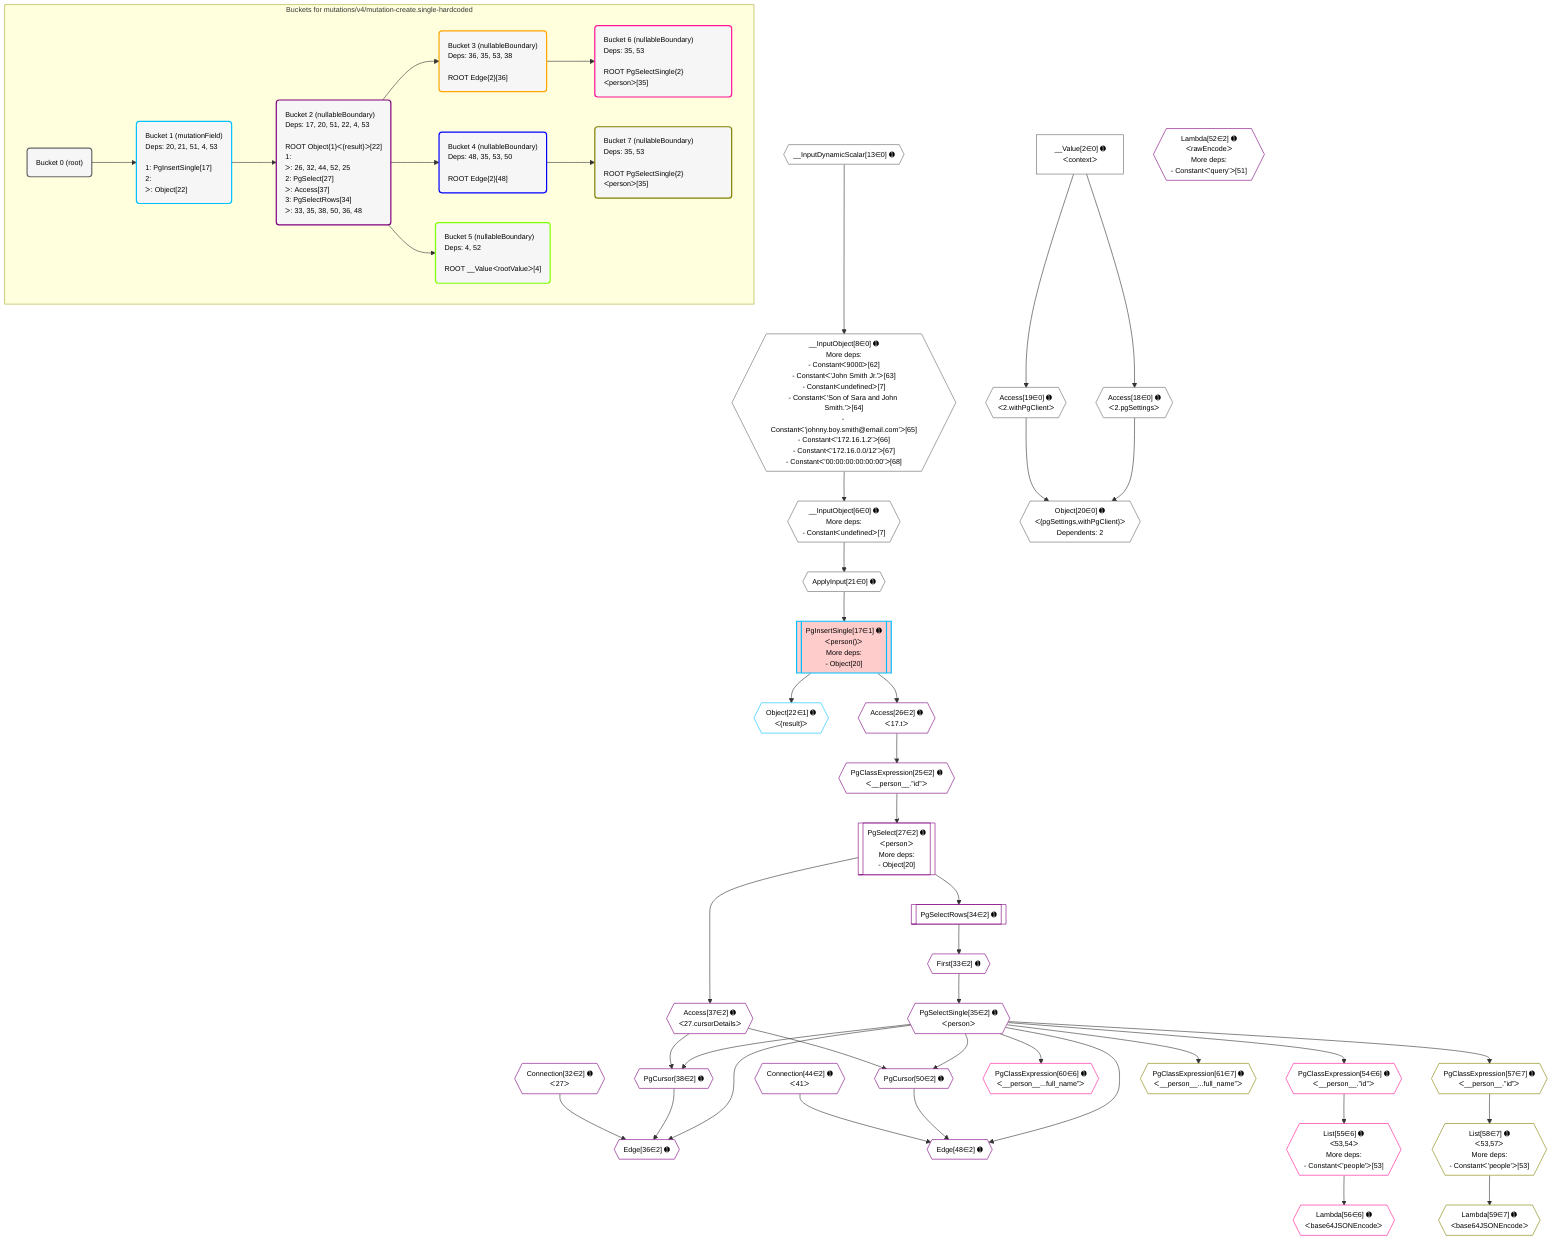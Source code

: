 %%{init: {'themeVariables': { 'fontSize': '12px'}}}%%
graph TD
    classDef path fill:#eee,stroke:#000,color:#000
    classDef plan fill:#fff,stroke-width:1px,color:#000
    classDef itemplan fill:#fff,stroke-width:2px,color:#000
    classDef unbatchedplan fill:#dff,stroke-width:1px,color:#000
    classDef sideeffectplan fill:#fcc,stroke-width:2px,color:#000
    classDef bucket fill:#f6f6f6,color:#000,stroke-width:2px,text-align:left

    subgraph "Buckets for mutations/v4/mutation-create.single-hardcoded"
    Bucket0("Bucket 0 (root)"):::bucket
    Bucket1("Bucket 1 (mutationField)<br />Deps: 20, 21, 51, 4, 53<br /><br />1: PgInsertSingle[17]<br />2: <br />ᐳ: Object[22]"):::bucket
    Bucket2("Bucket 2 (nullableBoundary)<br />Deps: 17, 20, 51, 22, 4, 53<br /><br />ROOT Object{1}ᐸ{result}ᐳ[22]<br />1: <br />ᐳ: 26, 32, 44, 52, 25<br />2: PgSelect[27]<br />ᐳ: Access[37]<br />3: PgSelectRows[34]<br />ᐳ: 33, 35, 38, 50, 36, 48"):::bucket
    Bucket3("Bucket 3 (nullableBoundary)<br />Deps: 36, 35, 53, 38<br /><br />ROOT Edge{2}[36]"):::bucket
    Bucket4("Bucket 4 (nullableBoundary)<br />Deps: 48, 35, 53, 50<br /><br />ROOT Edge{2}[48]"):::bucket
    Bucket5("Bucket 5 (nullableBoundary)<br />Deps: 4, 52<br /><br />ROOT __ValueᐸrootValueᐳ[4]"):::bucket
    Bucket6("Bucket 6 (nullableBoundary)<br />Deps: 35, 53<br /><br />ROOT PgSelectSingle{2}ᐸpersonᐳ[35]"):::bucket
    Bucket7("Bucket 7 (nullableBoundary)<br />Deps: 35, 53<br /><br />ROOT PgSelectSingle{2}ᐸpersonᐳ[35]"):::bucket
    end
    Bucket0 --> Bucket1
    Bucket1 --> Bucket2
    Bucket2 --> Bucket3 & Bucket4 & Bucket5
    Bucket3 --> Bucket6
    Bucket4 --> Bucket7

    %% plan dependencies
    __InputObject8{{"__InputObject[8∈0] ➊<br />More deps:<br />- Constantᐸ9000ᐳ[62]<br />- Constantᐸ'John Smith Jr.'ᐳ[63]<br />- Constantᐸundefinedᐳ[7]<br />- Constantᐸ'Son of Sara and John Smith.'ᐳ[64]<br />- Constantᐸ'johnny.boy.smith@email.com'ᐳ[65]<br />- Constantᐸ'172.16.1.2'ᐳ[66]<br />- Constantᐸ'172.16.0.0/12'ᐳ[67]<br />- Constantᐸ'00:00:00:00:00:00'ᐳ[68]"}}:::plan
    __InputDynamicScalar13{{"__InputDynamicScalar[13∈0] ➊"}}:::plan
    __InputDynamicScalar13 --> __InputObject8
    __InputObject6{{"__InputObject[6∈0] ➊<br />More deps:<br />- Constantᐸundefinedᐳ[7]"}}:::plan
    __InputObject8 --> __InputObject6
    Object20{{"Object[20∈0] ➊<br />ᐸ{pgSettings,withPgClient}ᐳ<br />Dependents: 2"}}:::plan
    Access18{{"Access[18∈0] ➊<br />ᐸ2.pgSettingsᐳ"}}:::plan
    Access19{{"Access[19∈0] ➊<br />ᐸ2.withPgClientᐳ"}}:::plan
    Access18 & Access19 --> Object20
    __Value2["__Value[2∈0] ➊<br />ᐸcontextᐳ"]:::plan
    __Value2 --> Access18
    __Value2 --> Access19
    ApplyInput21{{"ApplyInput[21∈0] ➊"}}:::plan
    __InputObject6 --> ApplyInput21
    PgInsertSingle17[["PgInsertSingle[17∈1] ➊<br />ᐸperson()ᐳ<br />More deps:<br />- Object[20]"]]:::sideeffectplan
    ApplyInput21 --> PgInsertSingle17
    Object22{{"Object[22∈1] ➊<br />ᐸ{result}ᐳ"}}:::plan
    PgInsertSingle17 --> Object22
    Edge36{{"Edge[36∈2] ➊"}}:::plan
    PgSelectSingle35{{"PgSelectSingle[35∈2] ➊<br />ᐸpersonᐳ"}}:::plan
    PgCursor38{{"PgCursor[38∈2] ➊"}}:::plan
    Connection32{{"Connection[32∈2] ➊<br />ᐸ27ᐳ"}}:::plan
    PgSelectSingle35 & PgCursor38 & Connection32 --> Edge36
    Edge48{{"Edge[48∈2] ➊"}}:::plan
    PgCursor50{{"PgCursor[50∈2] ➊"}}:::plan
    Connection44{{"Connection[44∈2] ➊<br />ᐸ41ᐳ"}}:::plan
    PgSelectSingle35 & PgCursor50 & Connection44 --> Edge48
    PgSelect27[["PgSelect[27∈2] ➊<br />ᐸpersonᐳ<br />More deps:<br />- Object[20]"]]:::plan
    PgClassExpression25{{"PgClassExpression[25∈2] ➊<br />ᐸ__person__.”id”ᐳ"}}:::plan
    PgClassExpression25 --> PgSelect27
    Access37{{"Access[37∈2] ➊<br />ᐸ27.cursorDetailsᐳ"}}:::plan
    PgSelectSingle35 & Access37 --> PgCursor38
    PgSelectSingle35 & Access37 --> PgCursor50
    Access26{{"Access[26∈2] ➊<br />ᐸ17.tᐳ"}}:::plan
    Access26 --> PgClassExpression25
    PgInsertSingle17 --> Access26
    First33{{"First[33∈2] ➊"}}:::plan
    PgSelectRows34[["PgSelectRows[34∈2] ➊"]]:::plan
    PgSelectRows34 --> First33
    PgSelect27 --> PgSelectRows34
    First33 --> PgSelectSingle35
    PgSelect27 --> Access37
    Lambda52{{"Lambda[52∈2] ➊<br />ᐸrawEncodeᐳ<br />More deps:<br />- Constantᐸ'query'ᐳ[51]"}}:::plan
    List55{{"List[55∈6] ➊<br />ᐸ53,54ᐳ<br />More deps:<br />- Constantᐸ'people'ᐳ[53]"}}:::plan
    PgClassExpression54{{"PgClassExpression[54∈6] ➊<br />ᐸ__person__.”id”ᐳ"}}:::plan
    PgClassExpression54 --> List55
    PgSelectSingle35 --> PgClassExpression54
    Lambda56{{"Lambda[56∈6] ➊<br />ᐸbase64JSONEncodeᐳ"}}:::plan
    List55 --> Lambda56
    PgClassExpression60{{"PgClassExpression[60∈6] ➊<br />ᐸ__person__...full_name”ᐳ"}}:::plan
    PgSelectSingle35 --> PgClassExpression60
    List58{{"List[58∈7] ➊<br />ᐸ53,57ᐳ<br />More deps:<br />- Constantᐸ'people'ᐳ[53]"}}:::plan
    PgClassExpression57{{"PgClassExpression[57∈7] ➊<br />ᐸ__person__.”id”ᐳ"}}:::plan
    PgClassExpression57 --> List58
    PgSelectSingle35 --> PgClassExpression57
    Lambda59{{"Lambda[59∈7] ➊<br />ᐸbase64JSONEncodeᐳ"}}:::plan
    List58 --> Lambda59
    PgClassExpression61{{"PgClassExpression[61∈7] ➊<br />ᐸ__person__...full_name”ᐳ"}}:::plan
    PgSelectSingle35 --> PgClassExpression61

    %% define steps
    classDef bucket0 stroke:#696969
    class Bucket0,__Value2,__InputObject6,__InputObject8,__InputDynamicScalar13,Access18,Access19,Object20,ApplyInput21 bucket0
    classDef bucket1 stroke:#00bfff
    class Bucket1,PgInsertSingle17,Object22 bucket1
    classDef bucket2 stroke:#7f007f
    class Bucket2,PgClassExpression25,Access26,PgSelect27,Connection32,First33,PgSelectRows34,PgSelectSingle35,Edge36,Access37,PgCursor38,Connection44,Edge48,PgCursor50,Lambda52 bucket2
    classDef bucket3 stroke:#ffa500
    class Bucket3 bucket3
    classDef bucket4 stroke:#0000ff
    class Bucket4 bucket4
    classDef bucket5 stroke:#7fff00
    class Bucket5 bucket5
    classDef bucket6 stroke:#ff1493
    class Bucket6,PgClassExpression54,List55,Lambda56,PgClassExpression60 bucket6
    classDef bucket7 stroke:#808000
    class Bucket7,PgClassExpression57,List58,Lambda59,PgClassExpression61 bucket7
